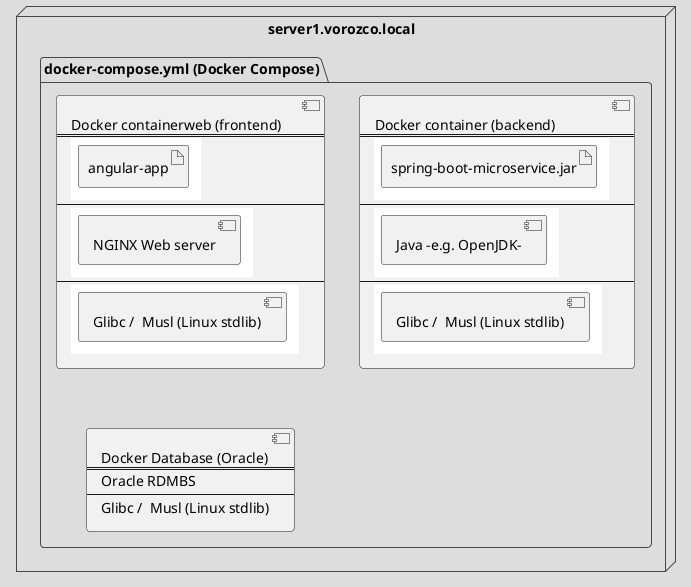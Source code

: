 @startuml
!theme toy

node server1 as  "server1.vorozco.local" {
package compose as "docker-compose.yml (Docker Compose)"{
component container  [
Docker containerweb (frontend)
===
{{
    artifact angular as "angular-app"
}}
---
{{
    component NGINX as "NGINX Web server"
}}
---
{{
    component Glibc as "Glibc /  Musl (Linux stdlib)"
}}
]

component containerjava  [
Docker container (backend)
===
{{
    artifact microservice as "spring-boot-microservice.jar"
}}
---
{{
    component JVM as "Java -e.g. OpenJDK-"
}}
---
{{
    component Glibc as "Glibc /  Musl (Linux stdlib)"
}}
]

component Database [
Docker Database (Oracle)
===
Oracle RDMBS
---
Glibc /  Musl (Linux stdlib)
]
}
}
@enduml
